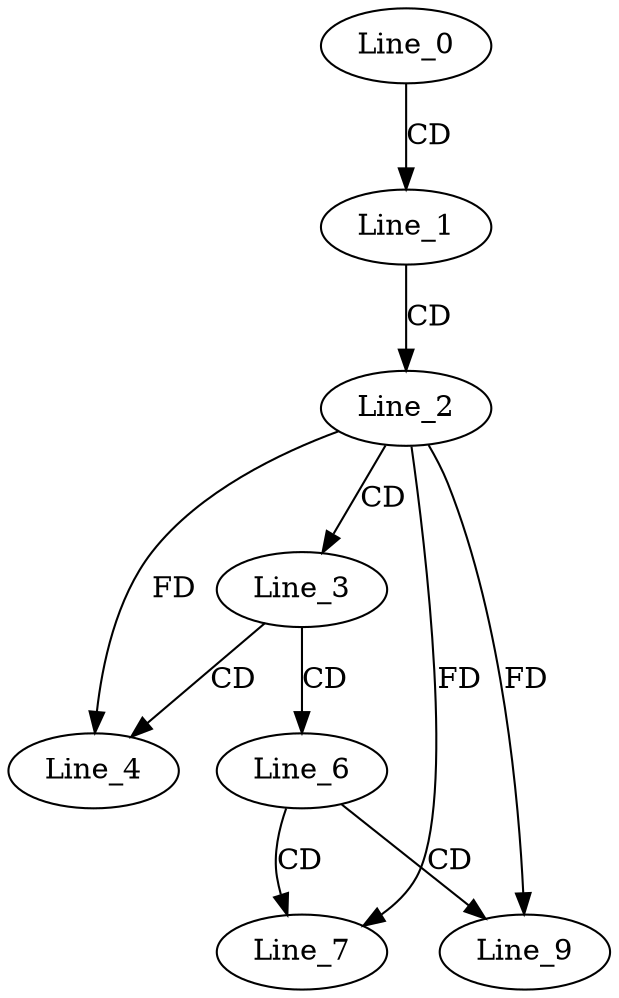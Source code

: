 digraph G {
  Line_0;
  Line_1;
  Line_2;
  Line_3;
  Line_4;
  Line_6;
  Line_7;
  Line_9;
  Line_0 -> Line_1 [ label="CD" ];
  Line_1 -> Line_2 [ label="CD" ];
  Line_2 -> Line_3 [ label="CD" ];
  Line_3 -> Line_4 [ label="CD" ];
  Line_2 -> Line_4 [ label="FD" ];
  Line_3 -> Line_6 [ label="CD" ];
  Line_6 -> Line_7 [ label="CD" ];
  Line_2 -> Line_7 [ label="FD" ];
  Line_6 -> Line_9 [ label="CD" ];
  Line_2 -> Line_9 [ label="FD" ];
}
